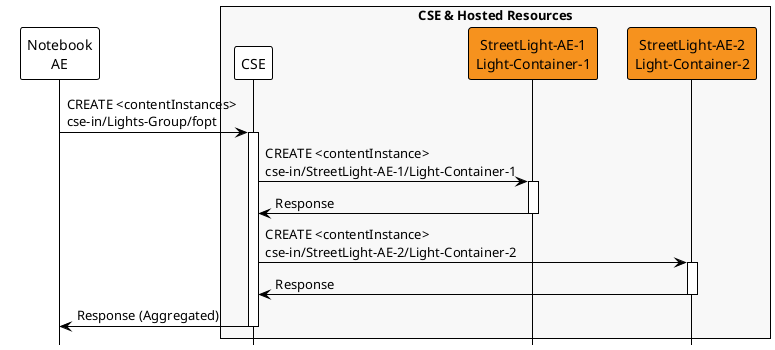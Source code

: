 @startuml
hide footbox
!theme plain
skinparam backgroundcolor transparent

' Turquoise #668c97
' Orange #F6921E

participant "Notebook\nAE" as AE 
box "CSE & Hosted Resources" #f8f8f8
participant "CSE" as CSE 
participant "StreetLight-AE-1\nLight-Container-1" as container1 #F6921E
participant "StreetLight-AE-2\nLight-Container-2" as container2 #F6921E
end box

AE -> CSE ++: CREATE <contentInstances>\ncse-in/Lights-Group/fopt
CSE -> container1 ++: CREATE <contentInstance>\ncse-in/StreetLight-AE-1/Light-Container-1
CSE <- container1 --: Response
CSE -> container2 ++: CREATE <contentInstance>\ncse-in/StreetLight-AE-2/Light-Container-2
CSE <- container2 --: Response
AE <- CSE --: Response (Aggregated)

@enduml